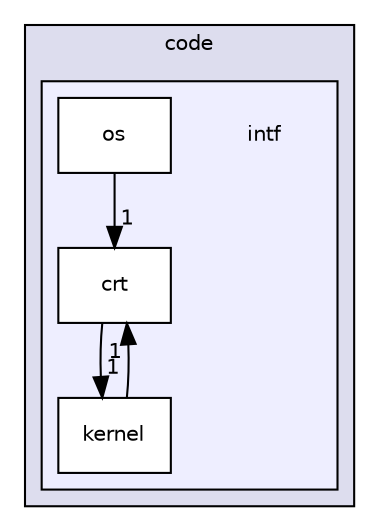 digraph "gos/code/intf" {
  compound=true
  node [ fontsize="10", fontname="Helvetica"];
  edge [ labelfontsize="10", labelfontname="Helvetica"];
  subgraph clusterdir_f4f4a43ee1c99abf85fe514583a18cbf {
    graph [ bgcolor="#ddddee", pencolor="black", label="code" fontname="Helvetica", fontsize="10", URL="dir_f4f4a43ee1c99abf85fe514583a18cbf.html"]
  subgraph clusterdir_7cfd3f5206138927fc05cd40aea58664 {
    graph [ bgcolor="#eeeeff", pencolor="black", label="" URL="dir_7cfd3f5206138927fc05cd40aea58664.html"];
    dir_7cfd3f5206138927fc05cd40aea58664 [shape=plaintext label="intf"];
    dir_582bfaf57991847c1e2cab9bb85e066a [shape=box label="crt" color="black" fillcolor="white" style="filled" URL="dir_582bfaf57991847c1e2cab9bb85e066a.html"];
    dir_0233dff05e1f363759454728986c035f [shape=box label="kernel" color="black" fillcolor="white" style="filled" URL="dir_0233dff05e1f363759454728986c035f.html"];
    dir_2069c17fd613e10df80fa0047dd7b772 [shape=box label="os" color="black" fillcolor="white" style="filled" URL="dir_2069c17fd613e10df80fa0047dd7b772.html"];
  }
  }
  dir_582bfaf57991847c1e2cab9bb85e066a->dir_0233dff05e1f363759454728986c035f [headlabel="1", labeldistance=1.5 headhref="dir_000007_000008.html"];
  dir_2069c17fd613e10df80fa0047dd7b772->dir_582bfaf57991847c1e2cab9bb85e066a [headlabel="1", labeldistance=1.5 headhref="dir_000009_000007.html"];
  dir_0233dff05e1f363759454728986c035f->dir_582bfaf57991847c1e2cab9bb85e066a [headlabel="1", labeldistance=1.5 headhref="dir_000008_000007.html"];
}
